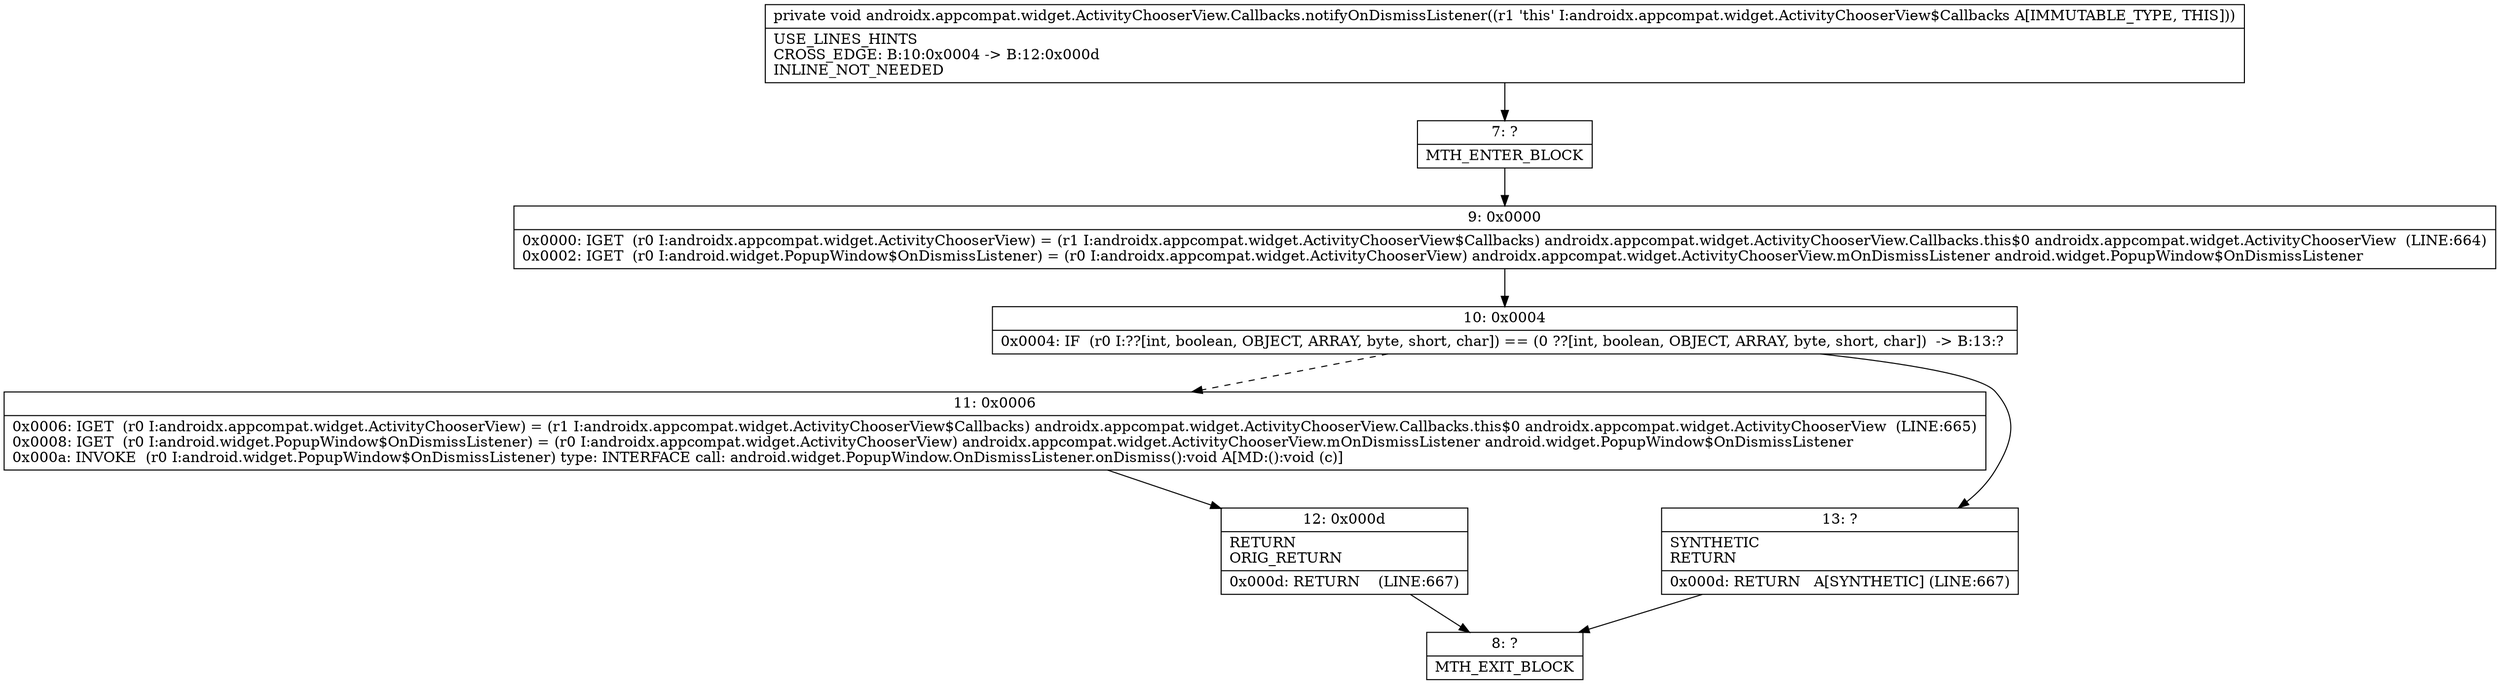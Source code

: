 digraph "CFG forandroidx.appcompat.widget.ActivityChooserView.Callbacks.notifyOnDismissListener()V" {
Node_7 [shape=record,label="{7\:\ ?|MTH_ENTER_BLOCK\l}"];
Node_9 [shape=record,label="{9\:\ 0x0000|0x0000: IGET  (r0 I:androidx.appcompat.widget.ActivityChooserView) = (r1 I:androidx.appcompat.widget.ActivityChooserView$Callbacks) androidx.appcompat.widget.ActivityChooserView.Callbacks.this$0 androidx.appcompat.widget.ActivityChooserView  (LINE:664)\l0x0002: IGET  (r0 I:android.widget.PopupWindow$OnDismissListener) = (r0 I:androidx.appcompat.widget.ActivityChooserView) androidx.appcompat.widget.ActivityChooserView.mOnDismissListener android.widget.PopupWindow$OnDismissListener \l}"];
Node_10 [shape=record,label="{10\:\ 0x0004|0x0004: IF  (r0 I:??[int, boolean, OBJECT, ARRAY, byte, short, char]) == (0 ??[int, boolean, OBJECT, ARRAY, byte, short, char])  \-\> B:13:? \l}"];
Node_11 [shape=record,label="{11\:\ 0x0006|0x0006: IGET  (r0 I:androidx.appcompat.widget.ActivityChooserView) = (r1 I:androidx.appcompat.widget.ActivityChooserView$Callbacks) androidx.appcompat.widget.ActivityChooserView.Callbacks.this$0 androidx.appcompat.widget.ActivityChooserView  (LINE:665)\l0x0008: IGET  (r0 I:android.widget.PopupWindow$OnDismissListener) = (r0 I:androidx.appcompat.widget.ActivityChooserView) androidx.appcompat.widget.ActivityChooserView.mOnDismissListener android.widget.PopupWindow$OnDismissListener \l0x000a: INVOKE  (r0 I:android.widget.PopupWindow$OnDismissListener) type: INTERFACE call: android.widget.PopupWindow.OnDismissListener.onDismiss():void A[MD:():void (c)]\l}"];
Node_12 [shape=record,label="{12\:\ 0x000d|RETURN\lORIG_RETURN\l|0x000d: RETURN    (LINE:667)\l}"];
Node_8 [shape=record,label="{8\:\ ?|MTH_EXIT_BLOCK\l}"];
Node_13 [shape=record,label="{13\:\ ?|SYNTHETIC\lRETURN\l|0x000d: RETURN   A[SYNTHETIC] (LINE:667)\l}"];
MethodNode[shape=record,label="{private void androidx.appcompat.widget.ActivityChooserView.Callbacks.notifyOnDismissListener((r1 'this' I:androidx.appcompat.widget.ActivityChooserView$Callbacks A[IMMUTABLE_TYPE, THIS]))  | USE_LINES_HINTS\lCROSS_EDGE: B:10:0x0004 \-\> B:12:0x000d\lINLINE_NOT_NEEDED\l}"];
MethodNode -> Node_7;Node_7 -> Node_9;
Node_9 -> Node_10;
Node_10 -> Node_11[style=dashed];
Node_10 -> Node_13;
Node_11 -> Node_12;
Node_12 -> Node_8;
Node_13 -> Node_8;
}

